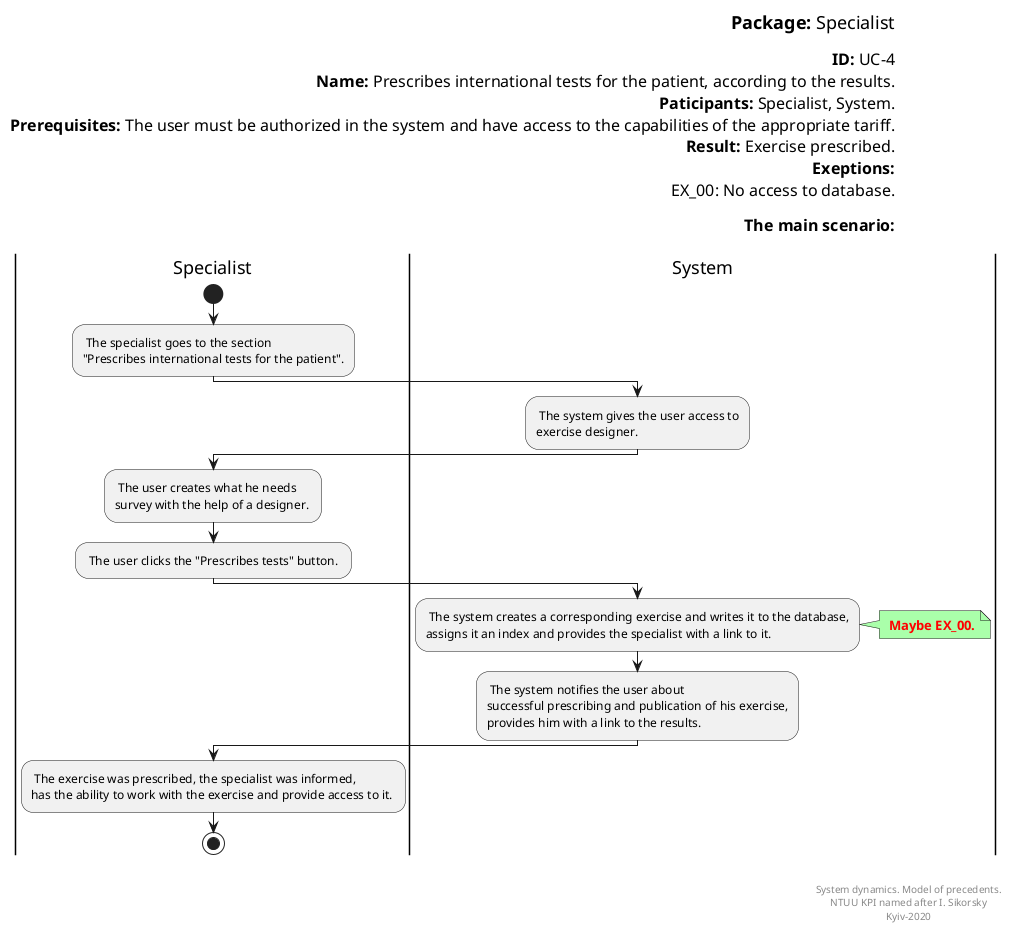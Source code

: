 @startuml interviewerPollCreating
left header
<font color=000 size=18><b>Package:</b> Specialist

<font color=000 size=16><b>ID:</b> UC-4
<font color=000 size=16><b>Name:</b> Prescribes international tests for the patient, according to the results.
<font color=000 size=16><b>Paticipants:</b> Specialist, System.
<font color=000 size=16><b>Prerequisites:</b> The user must be authorized in the system and have access to the capabilities of the appropriate tariff.
<font color=000 size=16><b>Result:</b> Exercise prescribed.
<font color=000 size=16><b>Exeptions:</b>
<font color=000 size=16> EX_00: No access to database.

<font color=000 size=16><b>The main scenario:</b>

end header

|Specialist|
start
: The specialist goes to the section
"Prescribes international tests for the patient".;
|System|
: The system gives the user access to
exercise designer.;

|Specialist|

: The user creates what he needs
survey with the help of a designer. ;

: The user clicks the "Prescribes tests" button. ;

|System|

: The system creates a corresponding exercise and writes it to the database,
assigns it an index and provides the specialist with a link to it.;

note right #aaffaa
<font color=red><b> Maybe EX_00.
end note

: The system notifies the user about
successful prescribing and publication of his exercise,
provides him with a link to the results. ;

|Specialist|

: The exercise was prescribed, the specialist was informed,
has the ability to work with the exercise and provide access to it. ;


stop;

right footer


System dynamics. Model of precedents.
NTUU KPI named after I. Sikorsky
Kyiv-2020
end footer

@enduml
